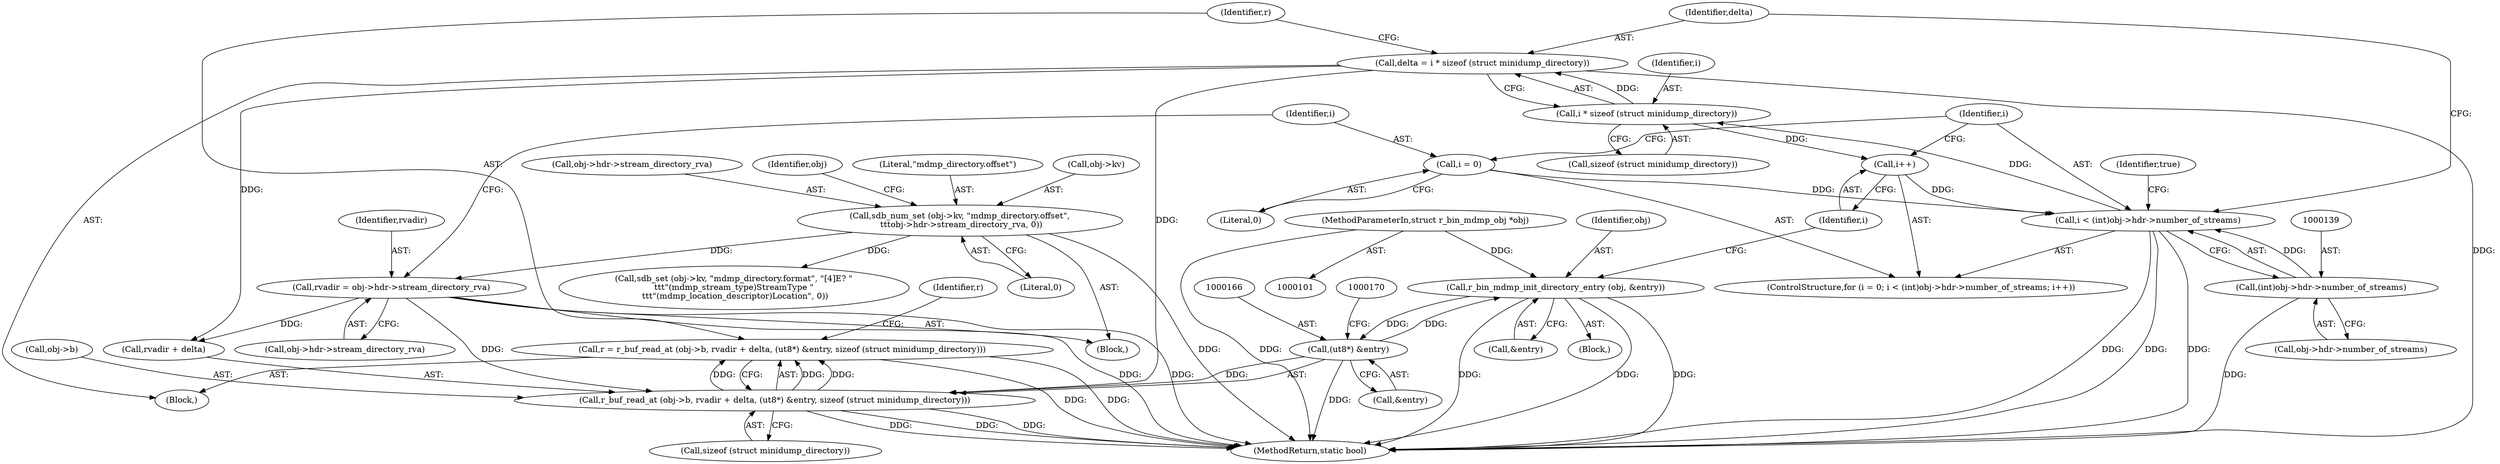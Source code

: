 digraph "0_radare2_40b021ba29c8f90ccf7c879fde2580bc73a17e8e@API" {
"1000156" [label="(Call,r = r_buf_read_at (obj->b, rvadir + delta, (ut8*) &entry, sizeof (struct minidump_directory)))"];
"1000158" [label="(Call,r_buf_read_at (obj->b, rvadir + delta, (ut8*) &entry, sizeof (struct minidump_directory)))"];
"1000125" [label="(Call,rvadir = obj->hdr->stream_directory_rva)"];
"1000106" [label="(Call,sdb_num_set (obj->kv, \"mdmp_directory.offset\",\n \t\t\tobj->hdr->stream_directory_rva, 0))"];
"1000149" [label="(Call,delta = i * sizeof (struct minidump_directory))"];
"1000151" [label="(Call,i * sizeof (struct minidump_directory))"];
"1000136" [label="(Call,i < (int)obj->hdr->number_of_streams)"];
"1000133" [label="(Call,i = 0)"];
"1000145" [label="(Call,i++)"];
"1000138" [label="(Call,(int)obj->hdr->number_of_streams)"];
"1000165" [label="(Call,(ut8*) &entry)"];
"1000174" [label="(Call,r_bin_mdmp_init_directory_entry (obj, &entry))"];
"1000102" [label="(MethodParameterIn,struct r_bin_mdmp_obj *obj)"];
"1000138" [label="(Call,(int)obj->hdr->number_of_streams)"];
"1000153" [label="(Call,sizeof (struct minidump_directory))"];
"1000110" [label="(Literal,\"mdmp_directory.offset\")"];
"1000126" [label="(Identifier,rvadir)"];
"1000157" [label="(Identifier,r)"];
"1000151" [label="(Call,i * sizeof (struct minidump_directory))"];
"1000179" [label="(Identifier,true)"];
"1000147" [label="(Block,)"];
"1000107" [label="(Call,obj->kv)"];
"1000172" [label="(Identifier,r)"];
"1000158" [label="(Call,r_buf_read_at (obj->b, rvadir + delta, (ut8*) &entry, sizeof (struct minidump_directory)))"];
"1000145" [label="(Call,i++)"];
"1000132" [label="(ControlStructure,for (i = 0; i < (int)obj->hdr->number_of_streams; i++))"];
"1000106" [label="(Call,sdb_num_set (obj->kv, \"mdmp_directory.offset\",\n \t\t\tobj->hdr->stream_directory_rva, 0))"];
"1000103" [label="(Block,)"];
"1000146" [label="(Identifier,i)"];
"1000180" [label="(MethodReturn,static bool)"];
"1000140" [label="(Call,obj->hdr->number_of_streams)"];
"1000162" [label="(Call,rvadir + delta)"];
"1000169" [label="(Call,sizeof (struct minidump_directory))"];
"1000116" [label="(Literal,0)"];
"1000175" [label="(Identifier,obj)"];
"1000176" [label="(Call,&entry)"];
"1000137" [label="(Identifier,i)"];
"1000135" [label="(Literal,0)"];
"1000150" [label="(Identifier,delta)"];
"1000156" [label="(Call,r = r_buf_read_at (obj->b, rvadir + delta, (ut8*) &entry, sizeof (struct minidump_directory)))"];
"1000111" [label="(Call,obj->hdr->stream_directory_rva)"];
"1000102" [label="(MethodParameterIn,struct r_bin_mdmp_obj *obj)"];
"1000174" [label="(Call,r_bin_mdmp_init_directory_entry (obj, &entry))"];
"1000136" [label="(Call,i < (int)obj->hdr->number_of_streams)"];
"1000133" [label="(Call,i = 0)"];
"1000149" [label="(Call,delta = i * sizeof (struct minidump_directory))"];
"1000119" [label="(Identifier,obj)"];
"1000159" [label="(Call,obj->b)"];
"1000117" [label="(Call,sdb_set (obj->kv, \"mdmp_directory.format\", \"[4]E? \"\n\t\t\t\"(mdmp_stream_type)StreamType \"\n \t\t\t\"(mdmp_location_descriptor)Location\", 0))"];
"1000127" [label="(Call,obj->hdr->stream_directory_rva)"];
"1000152" [label="(Identifier,i)"];
"1000165" [label="(Call,(ut8*) &entry)"];
"1000125" [label="(Call,rvadir = obj->hdr->stream_directory_rva)"];
"1000173" [label="(Block,)"];
"1000167" [label="(Call,&entry)"];
"1000134" [label="(Identifier,i)"];
"1000156" -> "1000147"  [label="AST: "];
"1000156" -> "1000158"  [label="CFG: "];
"1000157" -> "1000156"  [label="AST: "];
"1000158" -> "1000156"  [label="AST: "];
"1000172" -> "1000156"  [label="CFG: "];
"1000156" -> "1000180"  [label="DDG: "];
"1000156" -> "1000180"  [label="DDG: "];
"1000158" -> "1000156"  [label="DDG: "];
"1000158" -> "1000156"  [label="DDG: "];
"1000158" -> "1000156"  [label="DDG: "];
"1000158" -> "1000169"  [label="CFG: "];
"1000159" -> "1000158"  [label="AST: "];
"1000162" -> "1000158"  [label="AST: "];
"1000165" -> "1000158"  [label="AST: "];
"1000169" -> "1000158"  [label="AST: "];
"1000158" -> "1000180"  [label="DDG: "];
"1000158" -> "1000180"  [label="DDG: "];
"1000158" -> "1000180"  [label="DDG: "];
"1000125" -> "1000158"  [label="DDG: "];
"1000149" -> "1000158"  [label="DDG: "];
"1000165" -> "1000158"  [label="DDG: "];
"1000125" -> "1000103"  [label="AST: "];
"1000125" -> "1000127"  [label="CFG: "];
"1000126" -> "1000125"  [label="AST: "];
"1000127" -> "1000125"  [label="AST: "];
"1000134" -> "1000125"  [label="CFG: "];
"1000125" -> "1000180"  [label="DDG: "];
"1000125" -> "1000180"  [label="DDG: "];
"1000106" -> "1000125"  [label="DDG: "];
"1000125" -> "1000162"  [label="DDG: "];
"1000106" -> "1000103"  [label="AST: "];
"1000106" -> "1000116"  [label="CFG: "];
"1000107" -> "1000106"  [label="AST: "];
"1000110" -> "1000106"  [label="AST: "];
"1000111" -> "1000106"  [label="AST: "];
"1000116" -> "1000106"  [label="AST: "];
"1000119" -> "1000106"  [label="CFG: "];
"1000106" -> "1000180"  [label="DDG: "];
"1000106" -> "1000117"  [label="DDG: "];
"1000149" -> "1000147"  [label="AST: "];
"1000149" -> "1000151"  [label="CFG: "];
"1000150" -> "1000149"  [label="AST: "];
"1000151" -> "1000149"  [label="AST: "];
"1000157" -> "1000149"  [label="CFG: "];
"1000149" -> "1000180"  [label="DDG: "];
"1000151" -> "1000149"  [label="DDG: "];
"1000149" -> "1000162"  [label="DDG: "];
"1000151" -> "1000153"  [label="CFG: "];
"1000152" -> "1000151"  [label="AST: "];
"1000153" -> "1000151"  [label="AST: "];
"1000151" -> "1000145"  [label="DDG: "];
"1000136" -> "1000151"  [label="DDG: "];
"1000136" -> "1000132"  [label="AST: "];
"1000136" -> "1000138"  [label="CFG: "];
"1000137" -> "1000136"  [label="AST: "];
"1000138" -> "1000136"  [label="AST: "];
"1000150" -> "1000136"  [label="CFG: "];
"1000179" -> "1000136"  [label="CFG: "];
"1000136" -> "1000180"  [label="DDG: "];
"1000136" -> "1000180"  [label="DDG: "];
"1000136" -> "1000180"  [label="DDG: "];
"1000133" -> "1000136"  [label="DDG: "];
"1000145" -> "1000136"  [label="DDG: "];
"1000138" -> "1000136"  [label="DDG: "];
"1000133" -> "1000132"  [label="AST: "];
"1000133" -> "1000135"  [label="CFG: "];
"1000134" -> "1000133"  [label="AST: "];
"1000135" -> "1000133"  [label="AST: "];
"1000137" -> "1000133"  [label="CFG: "];
"1000145" -> "1000132"  [label="AST: "];
"1000145" -> "1000146"  [label="CFG: "];
"1000146" -> "1000145"  [label="AST: "];
"1000137" -> "1000145"  [label="CFG: "];
"1000138" -> "1000140"  [label="CFG: "];
"1000139" -> "1000138"  [label="AST: "];
"1000140" -> "1000138"  [label="AST: "];
"1000138" -> "1000180"  [label="DDG: "];
"1000165" -> "1000167"  [label="CFG: "];
"1000166" -> "1000165"  [label="AST: "];
"1000167" -> "1000165"  [label="AST: "];
"1000170" -> "1000165"  [label="CFG: "];
"1000165" -> "1000180"  [label="DDG: "];
"1000174" -> "1000165"  [label="DDG: "];
"1000165" -> "1000174"  [label="DDG: "];
"1000174" -> "1000173"  [label="AST: "];
"1000174" -> "1000176"  [label="CFG: "];
"1000175" -> "1000174"  [label="AST: "];
"1000176" -> "1000174"  [label="AST: "];
"1000146" -> "1000174"  [label="CFG: "];
"1000174" -> "1000180"  [label="DDG: "];
"1000174" -> "1000180"  [label="DDG: "];
"1000174" -> "1000180"  [label="DDG: "];
"1000102" -> "1000174"  [label="DDG: "];
"1000102" -> "1000101"  [label="AST: "];
"1000102" -> "1000180"  [label="DDG: "];
}

